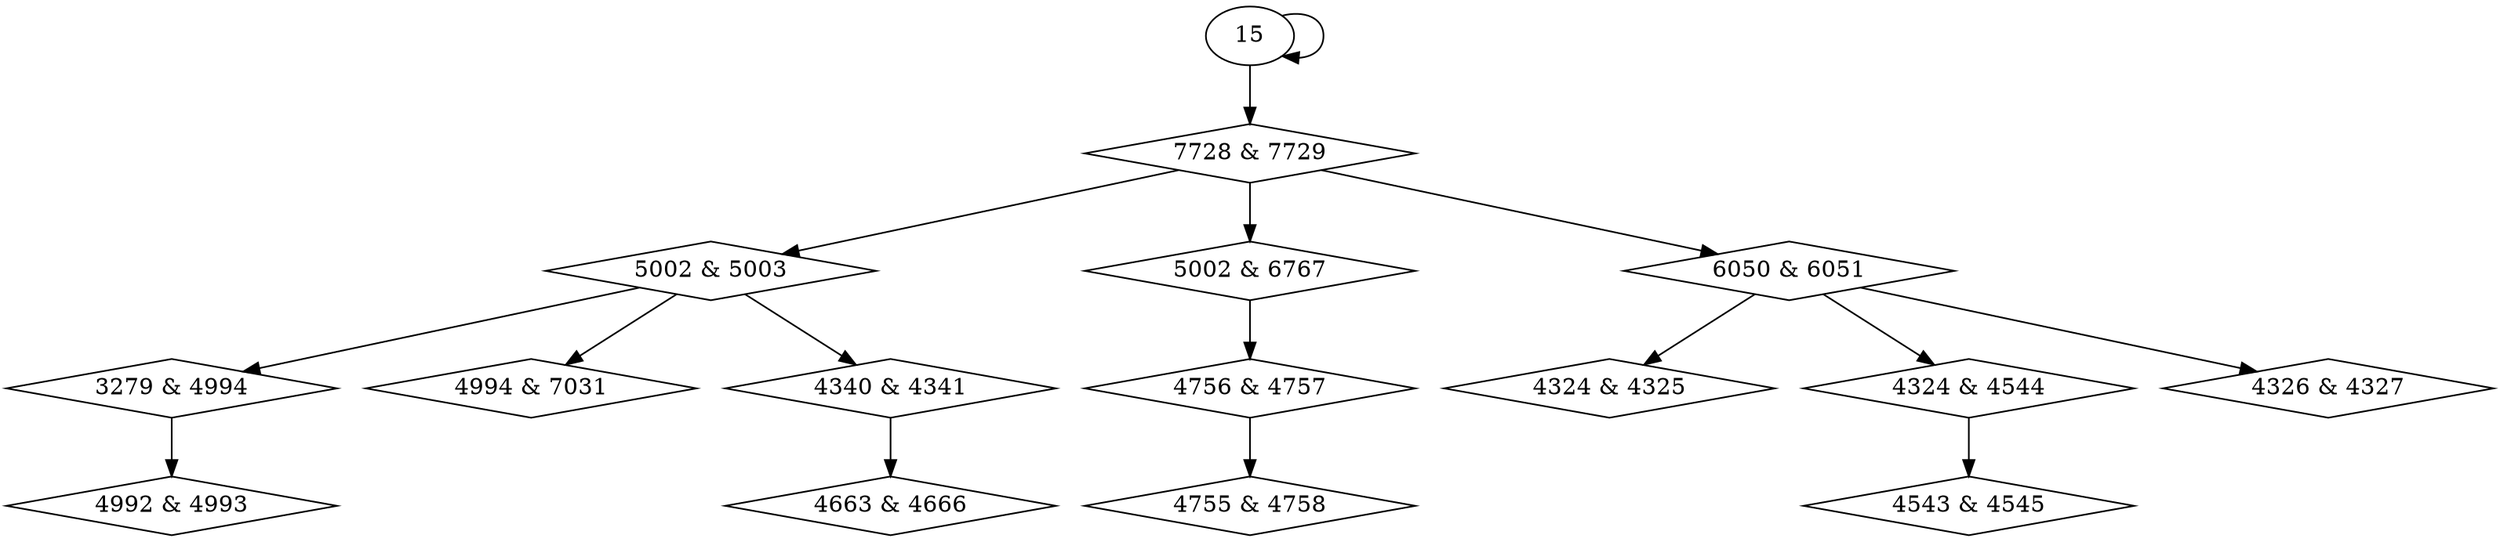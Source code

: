 digraph {
0 [label = "3279 & 4994", shape = diamond];
1 [label = "4994 & 7031", shape = diamond];
2 [label = "4324 & 4325", shape = diamond];
3 [label = "4324 & 4544", shape = diamond];
4 [label = "4326 & 4327", shape = diamond];
5 [label = "4340 & 4341", shape = diamond];
6 [label = "4543 & 4545", shape = diamond];
7 [label = "4663 & 4666", shape = diamond];
8 [label = "4755 & 4758", shape = diamond];
9 [label = "4756 & 4757", shape = diamond];
10 [label = "4992 & 4993", shape = diamond];
11 [label = "5002 & 5003", shape = diamond];
12 [label = "5002 & 6767", shape = diamond];
13 [label = "6050 & 6051", shape = diamond];
14 [label = "7728 & 7729", shape = diamond];
11 -> 0;
11 -> 1;
13 -> 2;
13 -> 3;
13 -> 4;
11 -> 5;
3 -> 6;
5 -> 7;
9 -> 8;
12 -> 9;
0 -> 10;
14 -> 11;
14 -> 12;
14 -> 13;
15 -> 14;
15 -> 15;
}
